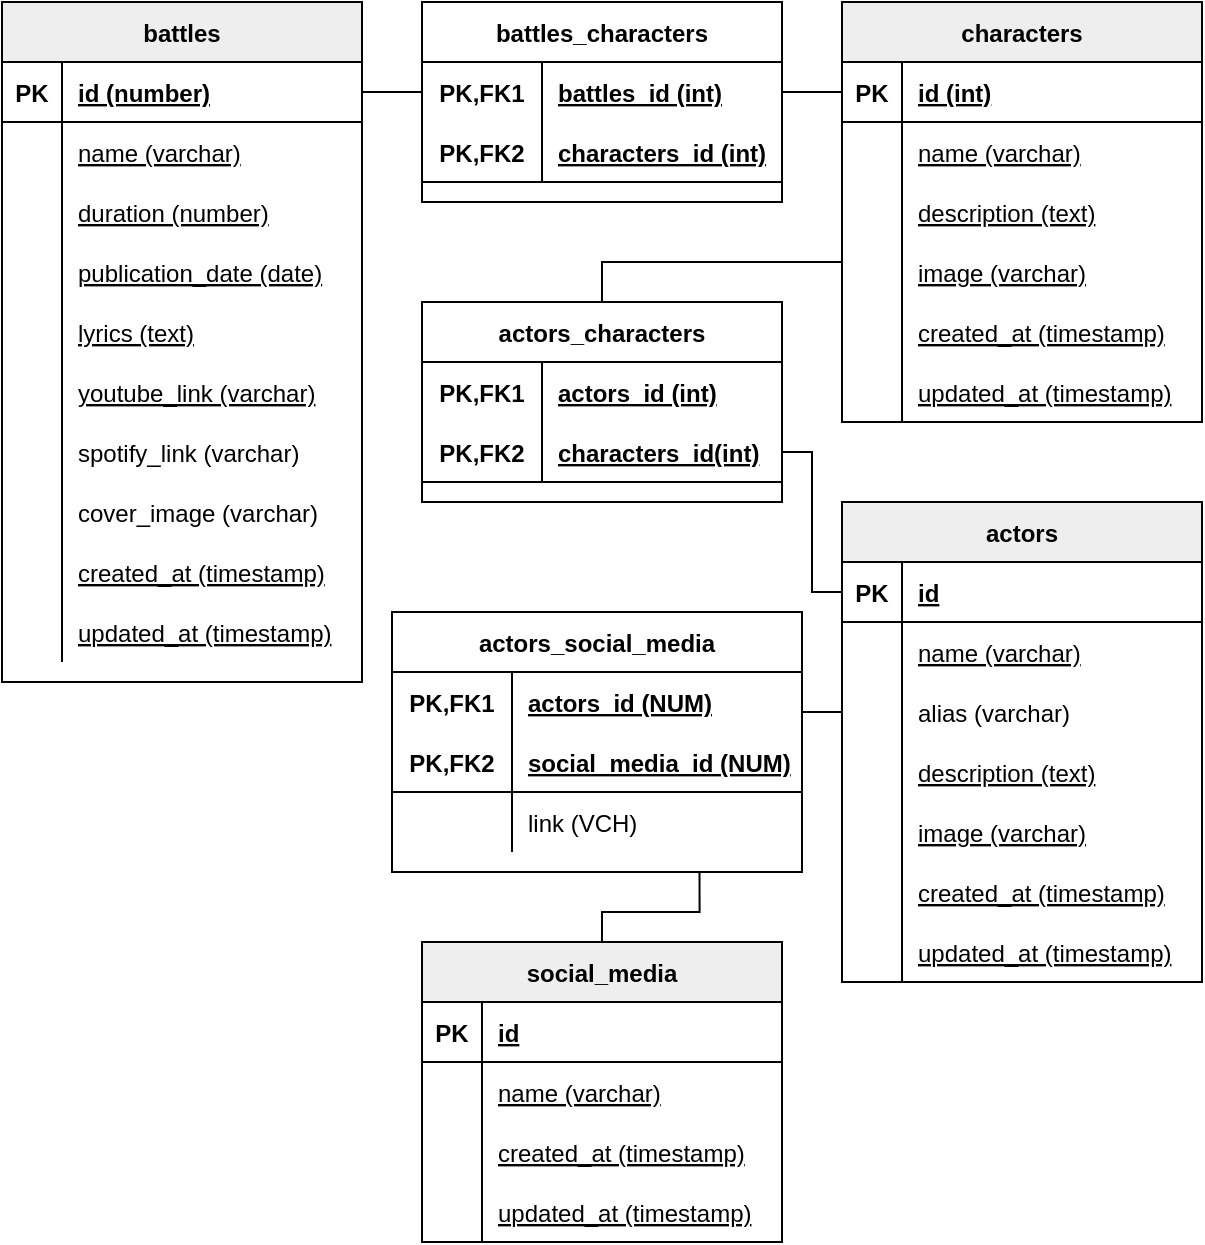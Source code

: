 <mxfile version="14.9.6" type="device"><diagram id="C5RBs43oDa-KdzZeNtuy" name="Page-1"><mxGraphModel dx="952" dy="644" grid="1" gridSize="10" guides="1" tooltips="1" connect="1" arrows="1" fold="1" page="1" pageScale="1" pageWidth="827" pageHeight="1169" math="0" shadow="0"><root><mxCell id="WIyWlLk6GJQsqaUBKTNV-0"/><mxCell id="WIyWlLk6GJQsqaUBKTNV-1" parent="WIyWlLk6GJQsqaUBKTNV-0"/><mxCell id="ADZzPNTdhYBdl-2jyVYL-12" value="battles" style="shape=table;startSize=30;container=1;collapsible=1;childLayout=tableLayout;fixedRows=1;rowLines=0;fontStyle=1;align=center;resizeLast=1;fillColor=#EEEEEE;" parent="WIyWlLk6GJQsqaUBKTNV-1" vertex="1"><mxGeometry y="190" width="180" height="340" as="geometry"/></mxCell><mxCell id="ADZzPNTdhYBdl-2jyVYL-13" value="" style="shape=partialRectangle;collapsible=0;dropTarget=0;pointerEvents=0;fillColor=none;top=0;left=0;bottom=1;right=0;points=[[0,0.5],[1,0.5]];portConstraint=eastwest;" parent="ADZzPNTdhYBdl-2jyVYL-12" vertex="1"><mxGeometry y="30" width="180" height="30" as="geometry"/></mxCell><mxCell id="ADZzPNTdhYBdl-2jyVYL-14" value="PK" style="shape=partialRectangle;connectable=0;fillColor=none;top=0;left=0;bottom=0;right=0;fontStyle=1;overflow=hidden;" parent="ADZzPNTdhYBdl-2jyVYL-13" vertex="1"><mxGeometry width="30" height="30" as="geometry"/></mxCell><mxCell id="ADZzPNTdhYBdl-2jyVYL-15" value="id (number)" style="shape=partialRectangle;connectable=0;fillColor=none;top=0;left=0;bottom=0;right=0;align=left;spacingLeft=6;fontStyle=5;overflow=hidden;" parent="ADZzPNTdhYBdl-2jyVYL-13" vertex="1"><mxGeometry x="30" width="150" height="30" as="geometry"/></mxCell><mxCell id="ADZzPNTdhYBdl-2jyVYL-16" value="" style="shape=partialRectangle;collapsible=0;dropTarget=0;pointerEvents=0;fillColor=none;top=0;left=0;bottom=0;right=0;points=[[0,0.5],[1,0.5]];portConstraint=eastwest;" parent="ADZzPNTdhYBdl-2jyVYL-12" vertex="1"><mxGeometry y="60" width="180" height="30" as="geometry"/></mxCell><mxCell id="ADZzPNTdhYBdl-2jyVYL-17" value="" style="shape=partialRectangle;connectable=0;fillColor=none;top=0;left=0;bottom=0;right=0;editable=1;overflow=hidden;" parent="ADZzPNTdhYBdl-2jyVYL-16" vertex="1"><mxGeometry width="30" height="30" as="geometry"/></mxCell><mxCell id="ADZzPNTdhYBdl-2jyVYL-18" value="name (varchar)" style="shape=partialRectangle;connectable=0;fillColor=none;top=0;left=0;bottom=0;right=0;align=left;spacingLeft=6;overflow=hidden;fontStyle=4" parent="ADZzPNTdhYBdl-2jyVYL-16" vertex="1"><mxGeometry x="30" width="150" height="30" as="geometry"/></mxCell><mxCell id="ADZzPNTdhYBdl-2jyVYL-19" value="" style="shape=partialRectangle;collapsible=0;dropTarget=0;pointerEvents=0;fillColor=none;top=0;left=0;bottom=0;right=0;points=[[0,0.5],[1,0.5]];portConstraint=eastwest;" parent="ADZzPNTdhYBdl-2jyVYL-12" vertex="1"><mxGeometry y="90" width="180" height="30" as="geometry"/></mxCell><mxCell id="ADZzPNTdhYBdl-2jyVYL-20" value="" style="shape=partialRectangle;connectable=0;fillColor=none;top=0;left=0;bottom=0;right=0;editable=1;overflow=hidden;" parent="ADZzPNTdhYBdl-2jyVYL-19" vertex="1"><mxGeometry width="30" height="30" as="geometry"/></mxCell><mxCell id="ADZzPNTdhYBdl-2jyVYL-21" value="duration (number)" style="shape=partialRectangle;connectable=0;fillColor=none;top=0;left=0;bottom=0;right=0;align=left;spacingLeft=6;overflow=hidden;fontStyle=4" parent="ADZzPNTdhYBdl-2jyVYL-19" vertex="1"><mxGeometry x="30" width="150" height="30" as="geometry"/></mxCell><mxCell id="ADZzPNTdhYBdl-2jyVYL-22" value="" style="shape=partialRectangle;collapsible=0;dropTarget=0;pointerEvents=0;fillColor=none;top=0;left=0;bottom=0;right=0;points=[[0,0.5],[1,0.5]];portConstraint=eastwest;" parent="ADZzPNTdhYBdl-2jyVYL-12" vertex="1"><mxGeometry y="120" width="180" height="30" as="geometry"/></mxCell><mxCell id="ADZzPNTdhYBdl-2jyVYL-23" value="" style="shape=partialRectangle;connectable=0;fillColor=none;top=0;left=0;bottom=0;right=0;editable=1;overflow=hidden;" parent="ADZzPNTdhYBdl-2jyVYL-22" vertex="1"><mxGeometry width="30" height="30" as="geometry"/></mxCell><mxCell id="ADZzPNTdhYBdl-2jyVYL-24" value="publication_date (date)" style="shape=partialRectangle;connectable=0;fillColor=none;top=0;left=0;bottom=0;right=0;align=left;spacingLeft=6;overflow=hidden;fontStyle=4" parent="ADZzPNTdhYBdl-2jyVYL-22" vertex="1"><mxGeometry x="30" width="150" height="30" as="geometry"/></mxCell><mxCell id="ADZzPNTdhYBdl-2jyVYL-38" value="" style="shape=partialRectangle;collapsible=0;dropTarget=0;pointerEvents=0;fillColor=none;top=0;left=0;bottom=0;right=0;points=[[0,0.5],[1,0.5]];portConstraint=eastwest;" parent="ADZzPNTdhYBdl-2jyVYL-12" vertex="1"><mxGeometry y="150" width="180" height="30" as="geometry"/></mxCell><mxCell id="ADZzPNTdhYBdl-2jyVYL-39" value="" style="shape=partialRectangle;connectable=0;fillColor=none;top=0;left=0;bottom=0;right=0;editable=1;overflow=hidden;" parent="ADZzPNTdhYBdl-2jyVYL-38" vertex="1"><mxGeometry width="30" height="30" as="geometry"/></mxCell><mxCell id="ADZzPNTdhYBdl-2jyVYL-40" value="lyrics (text)" style="shape=partialRectangle;connectable=0;fillColor=none;top=0;left=0;bottom=0;right=0;align=left;spacingLeft=6;overflow=hidden;fontStyle=4" parent="ADZzPNTdhYBdl-2jyVYL-38" vertex="1"><mxGeometry x="30" width="150" height="30" as="geometry"/></mxCell><mxCell id="ADZzPNTdhYBdl-2jyVYL-41" value="" style="shape=partialRectangle;collapsible=0;dropTarget=0;pointerEvents=0;fillColor=none;top=0;left=0;bottom=0;right=0;points=[[0,0.5],[1,0.5]];portConstraint=eastwest;" parent="ADZzPNTdhYBdl-2jyVYL-12" vertex="1"><mxGeometry y="180" width="180" height="30" as="geometry"/></mxCell><mxCell id="ADZzPNTdhYBdl-2jyVYL-42" value="" style="shape=partialRectangle;connectable=0;fillColor=none;top=0;left=0;bottom=0;right=0;editable=1;overflow=hidden;" parent="ADZzPNTdhYBdl-2jyVYL-41" vertex="1"><mxGeometry width="30" height="30" as="geometry"/></mxCell><mxCell id="ADZzPNTdhYBdl-2jyVYL-43" value="youtube_link (varchar)" style="shape=partialRectangle;connectable=0;fillColor=none;top=0;left=0;bottom=0;right=0;align=left;spacingLeft=6;overflow=hidden;fontStyle=4" parent="ADZzPNTdhYBdl-2jyVYL-41" vertex="1"><mxGeometry x="30" width="150" height="30" as="geometry"/></mxCell><mxCell id="ADZzPNTdhYBdl-2jyVYL-44" value="" style="shape=partialRectangle;collapsible=0;dropTarget=0;pointerEvents=0;fillColor=none;top=0;left=0;bottom=0;right=0;points=[[0,0.5],[1,0.5]];portConstraint=eastwest;" parent="ADZzPNTdhYBdl-2jyVYL-12" vertex="1"><mxGeometry y="210" width="180" height="30" as="geometry"/></mxCell><mxCell id="ADZzPNTdhYBdl-2jyVYL-45" value="" style="shape=partialRectangle;connectable=0;fillColor=none;top=0;left=0;bottom=0;right=0;editable=1;overflow=hidden;" parent="ADZzPNTdhYBdl-2jyVYL-44" vertex="1"><mxGeometry width="30" height="30" as="geometry"/></mxCell><mxCell id="ADZzPNTdhYBdl-2jyVYL-46" value="spotify_link (varchar)" style="shape=partialRectangle;connectable=0;fillColor=none;top=0;left=0;bottom=0;right=0;align=left;spacingLeft=6;overflow=hidden;" parent="ADZzPNTdhYBdl-2jyVYL-44" vertex="1"><mxGeometry x="30" width="150" height="30" as="geometry"/></mxCell><mxCell id="ADZzPNTdhYBdl-2jyVYL-47" value="" style="shape=partialRectangle;collapsible=0;dropTarget=0;pointerEvents=0;fillColor=none;top=0;left=0;bottom=0;right=0;points=[[0,0.5],[1,0.5]];portConstraint=eastwest;" parent="ADZzPNTdhYBdl-2jyVYL-12" vertex="1"><mxGeometry y="240" width="180" height="30" as="geometry"/></mxCell><mxCell id="ADZzPNTdhYBdl-2jyVYL-48" value="" style="shape=partialRectangle;connectable=0;fillColor=none;top=0;left=0;bottom=0;right=0;editable=1;overflow=hidden;" parent="ADZzPNTdhYBdl-2jyVYL-47" vertex="1"><mxGeometry width="30" height="30" as="geometry"/></mxCell><mxCell id="ADZzPNTdhYBdl-2jyVYL-49" value="cover_image (varchar)" style="shape=partialRectangle;connectable=0;fillColor=none;top=0;left=0;bottom=0;right=0;align=left;spacingLeft=6;overflow=hidden;" parent="ADZzPNTdhYBdl-2jyVYL-47" vertex="1"><mxGeometry x="30" width="150" height="30" as="geometry"/></mxCell><mxCell id="0YeldQYcMowtpOcQCSwm-0" value="" style="shape=partialRectangle;collapsible=0;dropTarget=0;pointerEvents=0;fillColor=none;top=0;left=0;bottom=0;right=0;points=[[0,0.5],[1,0.5]];portConstraint=eastwest;" parent="ADZzPNTdhYBdl-2jyVYL-12" vertex="1"><mxGeometry y="270" width="180" height="30" as="geometry"/></mxCell><mxCell id="0YeldQYcMowtpOcQCSwm-1" value="" style="shape=partialRectangle;connectable=0;fillColor=none;top=0;left=0;bottom=0;right=0;editable=1;overflow=hidden;" parent="0YeldQYcMowtpOcQCSwm-0" vertex="1"><mxGeometry width="30" height="30" as="geometry"/></mxCell><mxCell id="0YeldQYcMowtpOcQCSwm-2" value="created_at (timestamp)" style="shape=partialRectangle;connectable=0;fillColor=none;top=0;left=0;bottom=0;right=0;align=left;spacingLeft=6;overflow=hidden;fontStyle=4" parent="0YeldQYcMowtpOcQCSwm-0" vertex="1"><mxGeometry x="30" width="150" height="30" as="geometry"/></mxCell><mxCell id="0YeldQYcMowtpOcQCSwm-3" value="" style="shape=partialRectangle;collapsible=0;dropTarget=0;pointerEvents=0;fillColor=none;top=0;left=0;bottom=0;right=0;points=[[0,0.5],[1,0.5]];portConstraint=eastwest;" parent="ADZzPNTdhYBdl-2jyVYL-12" vertex="1"><mxGeometry y="300" width="180" height="30" as="geometry"/></mxCell><mxCell id="0YeldQYcMowtpOcQCSwm-4" value="" style="shape=partialRectangle;connectable=0;fillColor=none;top=0;left=0;bottom=0;right=0;editable=1;overflow=hidden;" parent="0YeldQYcMowtpOcQCSwm-3" vertex="1"><mxGeometry width="30" height="30" as="geometry"/></mxCell><mxCell id="0YeldQYcMowtpOcQCSwm-5" value="updated_at (timestamp)" style="shape=partialRectangle;connectable=0;fillColor=none;top=0;left=0;bottom=0;right=0;align=left;spacingLeft=6;overflow=hidden;fontStyle=4" parent="0YeldQYcMowtpOcQCSwm-3" vertex="1"><mxGeometry x="30" width="150" height="30" as="geometry"/></mxCell><mxCell id="ADZzPNTdhYBdl-2jyVYL-50" value="characters" style="shape=table;startSize=30;container=1;collapsible=1;childLayout=tableLayout;fixedRows=1;rowLines=0;fontStyle=1;align=center;resizeLast=1;fillColor=#EEEEEE;" parent="WIyWlLk6GJQsqaUBKTNV-1" vertex="1"><mxGeometry x="420" y="190" width="180" height="210" as="geometry"/></mxCell><mxCell id="ADZzPNTdhYBdl-2jyVYL-51" value="" style="shape=partialRectangle;collapsible=0;dropTarget=0;pointerEvents=0;fillColor=none;top=0;left=0;bottom=1;right=0;points=[[0,0.5],[1,0.5]];portConstraint=eastwest;" parent="ADZzPNTdhYBdl-2jyVYL-50" vertex="1"><mxGeometry y="30" width="180" height="30" as="geometry"/></mxCell><mxCell id="ADZzPNTdhYBdl-2jyVYL-52" value="PK" style="shape=partialRectangle;connectable=0;fillColor=none;top=0;left=0;bottom=0;right=0;fontStyle=1;overflow=hidden;" parent="ADZzPNTdhYBdl-2jyVYL-51" vertex="1"><mxGeometry width="30" height="30" as="geometry"/></mxCell><mxCell id="ADZzPNTdhYBdl-2jyVYL-53" value="id (int)" style="shape=partialRectangle;connectable=0;fillColor=none;top=0;left=0;bottom=0;right=0;align=left;spacingLeft=6;fontStyle=5;overflow=hidden;" parent="ADZzPNTdhYBdl-2jyVYL-51" vertex="1"><mxGeometry x="30" width="150" height="30" as="geometry"/></mxCell><mxCell id="ADZzPNTdhYBdl-2jyVYL-54" value="" style="shape=partialRectangle;collapsible=0;dropTarget=0;pointerEvents=0;fillColor=none;top=0;left=0;bottom=0;right=0;points=[[0,0.5],[1,0.5]];portConstraint=eastwest;" parent="ADZzPNTdhYBdl-2jyVYL-50" vertex="1"><mxGeometry y="60" width="180" height="30" as="geometry"/></mxCell><mxCell id="ADZzPNTdhYBdl-2jyVYL-55" value="" style="shape=partialRectangle;connectable=0;fillColor=none;top=0;left=0;bottom=0;right=0;editable=1;overflow=hidden;" parent="ADZzPNTdhYBdl-2jyVYL-54" vertex="1"><mxGeometry width="30" height="30" as="geometry"/></mxCell><mxCell id="ADZzPNTdhYBdl-2jyVYL-56" value="name (varchar)" style="shape=partialRectangle;connectable=0;fillColor=none;top=0;left=0;bottom=0;right=0;align=left;spacingLeft=6;overflow=hidden;fontStyle=4" parent="ADZzPNTdhYBdl-2jyVYL-54" vertex="1"><mxGeometry x="30" width="150" height="30" as="geometry"/></mxCell><mxCell id="ADZzPNTdhYBdl-2jyVYL-57" value="" style="shape=partialRectangle;collapsible=0;dropTarget=0;pointerEvents=0;fillColor=none;top=0;left=0;bottom=0;right=0;points=[[0,0.5],[1,0.5]];portConstraint=eastwest;" parent="ADZzPNTdhYBdl-2jyVYL-50" vertex="1"><mxGeometry y="90" width="180" height="30" as="geometry"/></mxCell><mxCell id="ADZzPNTdhYBdl-2jyVYL-58" value="" style="shape=partialRectangle;connectable=0;fillColor=none;top=0;left=0;bottom=0;right=0;editable=1;overflow=hidden;" parent="ADZzPNTdhYBdl-2jyVYL-57" vertex="1"><mxGeometry width="30" height="30" as="geometry"/></mxCell><mxCell id="ADZzPNTdhYBdl-2jyVYL-59" value="description (text)" style="shape=partialRectangle;connectable=0;fillColor=none;top=0;left=0;bottom=0;right=0;align=left;spacingLeft=6;overflow=hidden;fontStyle=4" parent="ADZzPNTdhYBdl-2jyVYL-57" vertex="1"><mxGeometry x="30" width="150" height="30" as="geometry"/></mxCell><mxCell id="0YeldQYcMowtpOcQCSwm-15" value="" style="shape=partialRectangle;collapsible=0;dropTarget=0;pointerEvents=0;fillColor=none;top=0;left=0;bottom=0;right=0;points=[[0,0.5],[1,0.5]];portConstraint=eastwest;" parent="ADZzPNTdhYBdl-2jyVYL-50" vertex="1"><mxGeometry y="120" width="180" height="30" as="geometry"/></mxCell><mxCell id="0YeldQYcMowtpOcQCSwm-16" value="" style="shape=partialRectangle;connectable=0;fillColor=none;top=0;left=0;bottom=0;right=0;editable=1;overflow=hidden;" parent="0YeldQYcMowtpOcQCSwm-15" vertex="1"><mxGeometry width="30" height="30" as="geometry"/></mxCell><mxCell id="0YeldQYcMowtpOcQCSwm-17" value="image (varchar)" style="shape=partialRectangle;connectable=0;fillColor=none;top=0;left=0;bottom=0;right=0;align=left;spacingLeft=6;overflow=hidden;fontStyle=4" parent="0YeldQYcMowtpOcQCSwm-15" vertex="1"><mxGeometry x="30" width="150" height="30" as="geometry"/></mxCell><mxCell id="0YeldQYcMowtpOcQCSwm-18" value="" style="shape=partialRectangle;collapsible=0;dropTarget=0;pointerEvents=0;fillColor=none;top=0;left=0;bottom=0;right=0;points=[[0,0.5],[1,0.5]];portConstraint=eastwest;" parent="ADZzPNTdhYBdl-2jyVYL-50" vertex="1"><mxGeometry y="150" width="180" height="30" as="geometry"/></mxCell><mxCell id="0YeldQYcMowtpOcQCSwm-19" value="" style="shape=partialRectangle;connectable=0;fillColor=none;top=0;left=0;bottom=0;right=0;editable=1;overflow=hidden;" parent="0YeldQYcMowtpOcQCSwm-18" vertex="1"><mxGeometry width="30" height="30" as="geometry"/></mxCell><mxCell id="0YeldQYcMowtpOcQCSwm-20" value="created_at (timestamp)" style="shape=partialRectangle;connectable=0;fillColor=none;top=0;left=0;bottom=0;right=0;align=left;spacingLeft=6;overflow=hidden;fontStyle=4" parent="0YeldQYcMowtpOcQCSwm-18" vertex="1"><mxGeometry x="30" width="150" height="30" as="geometry"/></mxCell><mxCell id="0YeldQYcMowtpOcQCSwm-21" value="" style="shape=partialRectangle;collapsible=0;dropTarget=0;pointerEvents=0;fillColor=none;top=0;left=0;bottom=0;right=0;points=[[0,0.5],[1,0.5]];portConstraint=eastwest;" parent="ADZzPNTdhYBdl-2jyVYL-50" vertex="1"><mxGeometry y="180" width="180" height="30" as="geometry"/></mxCell><mxCell id="0YeldQYcMowtpOcQCSwm-22" value="" style="shape=partialRectangle;connectable=0;fillColor=none;top=0;left=0;bottom=0;right=0;editable=1;overflow=hidden;" parent="0YeldQYcMowtpOcQCSwm-21" vertex="1"><mxGeometry width="30" height="30" as="geometry"/></mxCell><mxCell id="0YeldQYcMowtpOcQCSwm-23" value="updated_at (timestamp)" style="shape=partialRectangle;connectable=0;fillColor=none;top=0;left=0;bottom=0;right=0;align=left;spacingLeft=6;overflow=hidden;fontStyle=4" parent="0YeldQYcMowtpOcQCSwm-21" vertex="1"><mxGeometry x="30" width="150" height="30" as="geometry"/></mxCell><mxCell id="ADZzPNTdhYBdl-2jyVYL-75" value="actors" style="shape=table;startSize=30;container=1;collapsible=1;childLayout=tableLayout;fixedRows=1;rowLines=0;fontStyle=1;align=center;resizeLast=1;fillColor=#EEE;" parent="WIyWlLk6GJQsqaUBKTNV-1" vertex="1"><mxGeometry x="420" y="440" width="180" height="240" as="geometry"/></mxCell><mxCell id="ADZzPNTdhYBdl-2jyVYL-76" value="" style="shape=partialRectangle;collapsible=0;dropTarget=0;pointerEvents=0;fillColor=none;top=0;left=0;bottom=1;right=0;points=[[0,0.5],[1,0.5]];portConstraint=eastwest;" parent="ADZzPNTdhYBdl-2jyVYL-75" vertex="1"><mxGeometry y="30" width="180" height="30" as="geometry"/></mxCell><mxCell id="ADZzPNTdhYBdl-2jyVYL-77" value="PK" style="shape=partialRectangle;connectable=0;fillColor=none;top=0;left=0;bottom=0;right=0;fontStyle=1;overflow=hidden;" parent="ADZzPNTdhYBdl-2jyVYL-76" vertex="1"><mxGeometry width="30" height="30" as="geometry"/></mxCell><mxCell id="ADZzPNTdhYBdl-2jyVYL-78" value="id" style="shape=partialRectangle;connectable=0;fillColor=none;top=0;left=0;bottom=0;right=0;align=left;spacingLeft=6;fontStyle=5;overflow=hidden;" parent="ADZzPNTdhYBdl-2jyVYL-76" vertex="1"><mxGeometry x="30" width="150" height="30" as="geometry"/></mxCell><mxCell id="ADZzPNTdhYBdl-2jyVYL-79" value="" style="shape=partialRectangle;collapsible=0;dropTarget=0;pointerEvents=0;fillColor=none;top=0;left=0;bottom=0;right=0;points=[[0,0.5],[1,0.5]];portConstraint=eastwest;" parent="ADZzPNTdhYBdl-2jyVYL-75" vertex="1"><mxGeometry y="60" width="180" height="30" as="geometry"/></mxCell><mxCell id="ADZzPNTdhYBdl-2jyVYL-80" value="" style="shape=partialRectangle;connectable=0;fillColor=none;top=0;left=0;bottom=0;right=0;editable=1;overflow=hidden;" parent="ADZzPNTdhYBdl-2jyVYL-79" vertex="1"><mxGeometry width="30" height="30" as="geometry"/></mxCell><mxCell id="ADZzPNTdhYBdl-2jyVYL-81" value="name (varchar)" style="shape=partialRectangle;connectable=0;fillColor=none;top=0;left=0;bottom=0;right=0;align=left;spacingLeft=6;overflow=hidden;fontStyle=4" parent="ADZzPNTdhYBdl-2jyVYL-79" vertex="1"><mxGeometry x="30" width="150" height="30" as="geometry"/></mxCell><mxCell id="ADZzPNTdhYBdl-2jyVYL-85" value="" style="shape=partialRectangle;collapsible=0;dropTarget=0;pointerEvents=0;fillColor=none;top=0;left=0;bottom=0;right=0;points=[[0,0.5],[1,0.5]];portConstraint=eastwest;" parent="ADZzPNTdhYBdl-2jyVYL-75" vertex="1"><mxGeometry y="90" width="180" height="30" as="geometry"/></mxCell><mxCell id="ADZzPNTdhYBdl-2jyVYL-86" value="" style="shape=partialRectangle;connectable=0;fillColor=none;top=0;left=0;bottom=0;right=0;editable=1;overflow=hidden;" parent="ADZzPNTdhYBdl-2jyVYL-85" vertex="1"><mxGeometry width="30" height="30" as="geometry"/></mxCell><mxCell id="ADZzPNTdhYBdl-2jyVYL-87" value="alias (varchar)" style="shape=partialRectangle;connectable=0;fillColor=none;top=0;left=0;bottom=0;right=0;align=left;spacingLeft=6;overflow=hidden;" parent="ADZzPNTdhYBdl-2jyVYL-85" vertex="1"><mxGeometry x="30" width="150" height="30" as="geometry"/></mxCell><mxCell id="ADZzPNTdhYBdl-2jyVYL-82" value="" style="shape=partialRectangle;collapsible=0;dropTarget=0;pointerEvents=0;fillColor=none;top=0;left=0;bottom=0;right=0;points=[[0,0.5],[1,0.5]];portConstraint=eastwest;" parent="ADZzPNTdhYBdl-2jyVYL-75" vertex="1"><mxGeometry y="120" width="180" height="30" as="geometry"/></mxCell><mxCell id="ADZzPNTdhYBdl-2jyVYL-83" value="" style="shape=partialRectangle;connectable=0;fillColor=none;top=0;left=0;bottom=0;right=0;editable=1;overflow=hidden;" parent="ADZzPNTdhYBdl-2jyVYL-82" vertex="1"><mxGeometry width="30" height="30" as="geometry"/></mxCell><mxCell id="ADZzPNTdhYBdl-2jyVYL-84" value="description (text)" style="shape=partialRectangle;connectable=0;fillColor=none;top=0;left=0;bottom=0;right=0;align=left;spacingLeft=6;overflow=hidden;fontStyle=4" parent="ADZzPNTdhYBdl-2jyVYL-82" vertex="1"><mxGeometry x="30" width="150" height="30" as="geometry"/></mxCell><mxCell id="0YeldQYcMowtpOcQCSwm-6" value="" style="shape=partialRectangle;collapsible=0;dropTarget=0;pointerEvents=0;fillColor=none;top=0;left=0;bottom=0;right=0;points=[[0,0.5],[1,0.5]];portConstraint=eastwest;" parent="ADZzPNTdhYBdl-2jyVYL-75" vertex="1"><mxGeometry y="150" width="180" height="30" as="geometry"/></mxCell><mxCell id="0YeldQYcMowtpOcQCSwm-7" value="" style="shape=partialRectangle;connectable=0;fillColor=none;top=0;left=0;bottom=0;right=0;editable=1;overflow=hidden;" parent="0YeldQYcMowtpOcQCSwm-6" vertex="1"><mxGeometry width="30" height="30" as="geometry"/></mxCell><mxCell id="0YeldQYcMowtpOcQCSwm-8" value="image (varchar)" style="shape=partialRectangle;connectable=0;fillColor=none;top=0;left=0;bottom=0;right=0;align=left;spacingLeft=6;overflow=hidden;fontStyle=4" parent="0YeldQYcMowtpOcQCSwm-6" vertex="1"><mxGeometry x="30" width="150" height="30" as="geometry"/></mxCell><mxCell id="0YeldQYcMowtpOcQCSwm-9" value="" style="shape=partialRectangle;collapsible=0;dropTarget=0;pointerEvents=0;fillColor=none;top=0;left=0;bottom=0;right=0;points=[[0,0.5],[1,0.5]];portConstraint=eastwest;" parent="ADZzPNTdhYBdl-2jyVYL-75" vertex="1"><mxGeometry y="180" width="180" height="30" as="geometry"/></mxCell><mxCell id="0YeldQYcMowtpOcQCSwm-10" value="" style="shape=partialRectangle;connectable=0;fillColor=none;top=0;left=0;bottom=0;right=0;editable=1;overflow=hidden;" parent="0YeldQYcMowtpOcQCSwm-9" vertex="1"><mxGeometry width="30" height="30" as="geometry"/></mxCell><mxCell id="0YeldQYcMowtpOcQCSwm-11" value="created_at (timestamp)" style="shape=partialRectangle;connectable=0;fillColor=none;top=0;left=0;bottom=0;right=0;align=left;spacingLeft=6;overflow=hidden;fontStyle=4" parent="0YeldQYcMowtpOcQCSwm-9" vertex="1"><mxGeometry x="30" width="150" height="30" as="geometry"/></mxCell><mxCell id="0YeldQYcMowtpOcQCSwm-12" value="" style="shape=partialRectangle;collapsible=0;dropTarget=0;pointerEvents=0;fillColor=none;top=0;left=0;bottom=0;right=0;points=[[0,0.5],[1,0.5]];portConstraint=eastwest;" parent="ADZzPNTdhYBdl-2jyVYL-75" vertex="1"><mxGeometry y="210" width="180" height="30" as="geometry"/></mxCell><mxCell id="0YeldQYcMowtpOcQCSwm-13" value="" style="shape=partialRectangle;connectable=0;fillColor=none;top=0;left=0;bottom=0;right=0;editable=1;overflow=hidden;" parent="0YeldQYcMowtpOcQCSwm-12" vertex="1"><mxGeometry width="30" height="30" as="geometry"/></mxCell><mxCell id="0YeldQYcMowtpOcQCSwm-14" value="updated_at (timestamp)" style="shape=partialRectangle;connectable=0;fillColor=none;top=0;left=0;bottom=0;right=0;align=left;spacingLeft=6;overflow=hidden;fontStyle=4" parent="0YeldQYcMowtpOcQCSwm-12" vertex="1"><mxGeometry x="30" width="150" height="30" as="geometry"/></mxCell><mxCell id="ADZzPNTdhYBdl-2jyVYL-88" value="social_media" style="shape=table;startSize=30;container=1;collapsible=1;childLayout=tableLayout;fixedRows=1;rowLines=0;fontStyle=1;align=center;resizeLast=1;fillColor=#EEE;" parent="WIyWlLk6GJQsqaUBKTNV-1" vertex="1"><mxGeometry x="210" y="660" width="180" height="150" as="geometry"/></mxCell><mxCell id="ADZzPNTdhYBdl-2jyVYL-89" value="" style="shape=partialRectangle;collapsible=0;dropTarget=0;pointerEvents=0;fillColor=none;top=0;left=0;bottom=1;right=0;points=[[0,0.5],[1,0.5]];portConstraint=eastwest;" parent="ADZzPNTdhYBdl-2jyVYL-88" vertex="1"><mxGeometry y="30" width="180" height="30" as="geometry"/></mxCell><mxCell id="ADZzPNTdhYBdl-2jyVYL-90" value="PK" style="shape=partialRectangle;connectable=0;fillColor=none;top=0;left=0;bottom=0;right=0;fontStyle=1;overflow=hidden;" parent="ADZzPNTdhYBdl-2jyVYL-89" vertex="1"><mxGeometry width="30" height="30" as="geometry"/></mxCell><mxCell id="ADZzPNTdhYBdl-2jyVYL-91" value="id" style="shape=partialRectangle;connectable=0;fillColor=none;top=0;left=0;bottom=0;right=0;align=left;spacingLeft=6;fontStyle=5;overflow=hidden;" parent="ADZzPNTdhYBdl-2jyVYL-89" vertex="1"><mxGeometry x="30" width="150" height="30" as="geometry"/></mxCell><mxCell id="ADZzPNTdhYBdl-2jyVYL-92" value="" style="shape=partialRectangle;collapsible=0;dropTarget=0;pointerEvents=0;fillColor=none;top=0;left=0;bottom=0;right=0;points=[[0,0.5],[1,0.5]];portConstraint=eastwest;" parent="ADZzPNTdhYBdl-2jyVYL-88" vertex="1"><mxGeometry y="60" width="180" height="30" as="geometry"/></mxCell><mxCell id="ADZzPNTdhYBdl-2jyVYL-93" value="" style="shape=partialRectangle;connectable=0;fillColor=none;top=0;left=0;bottom=0;right=0;editable=1;overflow=hidden;" parent="ADZzPNTdhYBdl-2jyVYL-92" vertex="1"><mxGeometry width="30" height="30" as="geometry"/></mxCell><mxCell id="ADZzPNTdhYBdl-2jyVYL-94" value="name (varchar)" style="shape=partialRectangle;connectable=0;fillColor=none;top=0;left=0;bottom=0;right=0;align=left;spacingLeft=6;overflow=hidden;fontStyle=4" parent="ADZzPNTdhYBdl-2jyVYL-92" vertex="1"><mxGeometry x="30" width="150" height="30" as="geometry"/></mxCell><mxCell id="0YeldQYcMowtpOcQCSwm-24" value="" style="shape=partialRectangle;collapsible=0;dropTarget=0;pointerEvents=0;fillColor=none;top=0;left=0;bottom=0;right=0;points=[[0,0.5],[1,0.5]];portConstraint=eastwest;" parent="ADZzPNTdhYBdl-2jyVYL-88" vertex="1"><mxGeometry y="90" width="180" height="30" as="geometry"/></mxCell><mxCell id="0YeldQYcMowtpOcQCSwm-25" value="" style="shape=partialRectangle;connectable=0;fillColor=none;top=0;left=0;bottom=0;right=0;editable=1;overflow=hidden;" parent="0YeldQYcMowtpOcQCSwm-24" vertex="1"><mxGeometry width="30" height="30" as="geometry"/></mxCell><mxCell id="0YeldQYcMowtpOcQCSwm-26" value="created_at (timestamp)" style="shape=partialRectangle;connectable=0;fillColor=none;top=0;left=0;bottom=0;right=0;align=left;spacingLeft=6;overflow=hidden;fontStyle=4" parent="0YeldQYcMowtpOcQCSwm-24" vertex="1"><mxGeometry x="30" width="150" height="30" as="geometry"/></mxCell><mxCell id="0YeldQYcMowtpOcQCSwm-27" value="" style="shape=partialRectangle;collapsible=0;dropTarget=0;pointerEvents=0;fillColor=none;top=0;left=0;bottom=0;right=0;points=[[0,0.5],[1,0.5]];portConstraint=eastwest;" parent="ADZzPNTdhYBdl-2jyVYL-88" vertex="1"><mxGeometry y="120" width="180" height="30" as="geometry"/></mxCell><mxCell id="0YeldQYcMowtpOcQCSwm-28" value="" style="shape=partialRectangle;connectable=0;fillColor=none;top=0;left=0;bottom=0;right=0;editable=1;overflow=hidden;" parent="0YeldQYcMowtpOcQCSwm-27" vertex="1"><mxGeometry width="30" height="30" as="geometry"/></mxCell><mxCell id="0YeldQYcMowtpOcQCSwm-29" value="updated_at (timestamp)" style="shape=partialRectangle;connectable=0;fillColor=none;top=0;left=0;bottom=0;right=0;align=left;spacingLeft=6;overflow=hidden;fontStyle=4" parent="0YeldQYcMowtpOcQCSwm-27" vertex="1"><mxGeometry x="30" width="150" height="30" as="geometry"/></mxCell><mxCell id="ADZzPNTdhYBdl-2jyVYL-136" value="battles_characters" style="shape=table;startSize=30;container=1;collapsible=1;childLayout=tableLayout;fixedRows=1;rowLines=0;fontStyle=1;align=center;resizeLast=1;" parent="WIyWlLk6GJQsqaUBKTNV-1" vertex="1"><mxGeometry x="210" y="190" width="180" height="100" as="geometry"/></mxCell><mxCell id="ADZzPNTdhYBdl-2jyVYL-137" value="" style="shape=partialRectangle;collapsible=0;dropTarget=0;pointerEvents=0;fillColor=none;top=0;left=0;bottom=0;right=0;points=[[0,0.5],[1,0.5]];portConstraint=eastwest;" parent="ADZzPNTdhYBdl-2jyVYL-136" vertex="1"><mxGeometry y="30" width="180" height="30" as="geometry"/></mxCell><mxCell id="ADZzPNTdhYBdl-2jyVYL-138" value="PK,FK1" style="shape=partialRectangle;connectable=0;fillColor=none;top=0;left=0;bottom=0;right=0;fontStyle=1;overflow=hidden;" parent="ADZzPNTdhYBdl-2jyVYL-137" vertex="1"><mxGeometry width="60" height="30" as="geometry"/></mxCell><mxCell id="ADZzPNTdhYBdl-2jyVYL-139" value="battles_id (int)" style="shape=partialRectangle;connectable=0;fillColor=none;top=0;left=0;bottom=0;right=0;align=left;spacingLeft=6;fontStyle=5;overflow=hidden;" parent="ADZzPNTdhYBdl-2jyVYL-137" vertex="1"><mxGeometry x="60" width="120" height="30" as="geometry"/></mxCell><mxCell id="ADZzPNTdhYBdl-2jyVYL-140" value="" style="shape=partialRectangle;collapsible=0;dropTarget=0;pointerEvents=0;fillColor=none;top=0;left=0;bottom=1;right=0;points=[[0,0.5],[1,0.5]];portConstraint=eastwest;" parent="ADZzPNTdhYBdl-2jyVYL-136" vertex="1"><mxGeometry y="60" width="180" height="30" as="geometry"/></mxCell><mxCell id="ADZzPNTdhYBdl-2jyVYL-141" value="PK,FK2" style="shape=partialRectangle;connectable=0;fillColor=none;top=0;left=0;bottom=0;right=0;fontStyle=1;overflow=hidden;" parent="ADZzPNTdhYBdl-2jyVYL-140" vertex="1"><mxGeometry width="60" height="30" as="geometry"/></mxCell><mxCell id="ADZzPNTdhYBdl-2jyVYL-142" value="characters_id (int)" style="shape=partialRectangle;connectable=0;fillColor=none;top=0;left=0;bottom=0;right=0;align=left;spacingLeft=6;fontStyle=5;overflow=hidden;" parent="ADZzPNTdhYBdl-2jyVYL-140" vertex="1"><mxGeometry x="60" width="120" height="30" as="geometry"/></mxCell><mxCell id="ADZzPNTdhYBdl-2jyVYL-149" value="actors_characters" style="shape=table;startSize=30;container=1;collapsible=1;childLayout=tableLayout;fixedRows=1;rowLines=0;fontStyle=1;align=center;resizeLast=1;" parent="WIyWlLk6GJQsqaUBKTNV-1" vertex="1"><mxGeometry x="210" y="340" width="180" height="100" as="geometry"/></mxCell><mxCell id="ADZzPNTdhYBdl-2jyVYL-150" value="" style="shape=partialRectangle;collapsible=0;dropTarget=0;pointerEvents=0;fillColor=none;top=0;left=0;bottom=0;right=0;points=[[0,0.5],[1,0.5]];portConstraint=eastwest;" parent="ADZzPNTdhYBdl-2jyVYL-149" vertex="1"><mxGeometry y="30" width="180" height="30" as="geometry"/></mxCell><mxCell id="ADZzPNTdhYBdl-2jyVYL-151" value="PK,FK1" style="shape=partialRectangle;connectable=0;fillColor=none;top=0;left=0;bottom=0;right=0;fontStyle=1;overflow=hidden;" parent="ADZzPNTdhYBdl-2jyVYL-150" vertex="1"><mxGeometry width="60" height="30" as="geometry"/></mxCell><mxCell id="ADZzPNTdhYBdl-2jyVYL-152" value="actors_id (int)" style="shape=partialRectangle;connectable=0;fillColor=none;top=0;left=0;bottom=0;right=0;align=left;spacingLeft=6;fontStyle=5;overflow=hidden;" parent="ADZzPNTdhYBdl-2jyVYL-150" vertex="1"><mxGeometry x="60" width="120" height="30" as="geometry"/></mxCell><mxCell id="ADZzPNTdhYBdl-2jyVYL-153" value="" style="shape=partialRectangle;collapsible=0;dropTarget=0;pointerEvents=0;fillColor=none;top=0;left=0;bottom=1;right=0;points=[[0,0.5],[1,0.5]];portConstraint=eastwest;" parent="ADZzPNTdhYBdl-2jyVYL-149" vertex="1"><mxGeometry y="60" width="180" height="30" as="geometry"/></mxCell><mxCell id="ADZzPNTdhYBdl-2jyVYL-154" value="PK,FK2" style="shape=partialRectangle;connectable=0;fillColor=none;top=0;left=0;bottom=0;right=0;fontStyle=1;overflow=hidden;" parent="ADZzPNTdhYBdl-2jyVYL-153" vertex="1"><mxGeometry width="60" height="30" as="geometry"/></mxCell><mxCell id="ADZzPNTdhYBdl-2jyVYL-155" value="characters_id(int)" style="shape=partialRectangle;connectable=0;fillColor=none;top=0;left=0;bottom=0;right=0;align=left;spacingLeft=6;fontStyle=5;overflow=hidden;" parent="ADZzPNTdhYBdl-2jyVYL-153" vertex="1"><mxGeometry x="60" width="120" height="30" as="geometry"/></mxCell><mxCell id="0YeldQYcMowtpOcQCSwm-33" style="edgeStyle=orthogonalEdgeStyle;rounded=0;orthogonalLoop=1;jettySize=auto;html=1;exitX=0.75;exitY=1;exitDx=0;exitDy=0;entryX=0.5;entryY=0;entryDx=0;entryDy=0;endArrow=none;endFill=0;" parent="WIyWlLk6GJQsqaUBKTNV-1" source="ADZzPNTdhYBdl-2jyVYL-163" target="ADZzPNTdhYBdl-2jyVYL-88" edge="1"><mxGeometry relative="1" as="geometry"/></mxCell><mxCell id="ADZzPNTdhYBdl-2jyVYL-163" value="actors_social_media" style="shape=table;startSize=30;container=1;collapsible=1;childLayout=tableLayout;fixedRows=1;rowLines=0;fontStyle=1;align=center;resizeLast=1;" parent="WIyWlLk6GJQsqaUBKTNV-1" vertex="1"><mxGeometry x="195" y="495" width="205" height="130" as="geometry"/></mxCell><mxCell id="ADZzPNTdhYBdl-2jyVYL-164" value="" style="shape=partialRectangle;collapsible=0;dropTarget=0;pointerEvents=0;fillColor=none;top=0;left=0;bottom=0;right=0;points=[[0,0.5],[1,0.5]];portConstraint=eastwest;" parent="ADZzPNTdhYBdl-2jyVYL-163" vertex="1"><mxGeometry y="30" width="205" height="30" as="geometry"/></mxCell><mxCell id="ADZzPNTdhYBdl-2jyVYL-165" value="PK,FK1" style="shape=partialRectangle;connectable=0;fillColor=none;top=0;left=0;bottom=0;right=0;fontStyle=1;overflow=hidden;" parent="ADZzPNTdhYBdl-2jyVYL-164" vertex="1"><mxGeometry width="60" height="30" as="geometry"/></mxCell><mxCell id="ADZzPNTdhYBdl-2jyVYL-166" value="actors_id (NUM)" style="shape=partialRectangle;connectable=0;fillColor=none;top=0;left=0;bottom=0;right=0;align=left;spacingLeft=6;fontStyle=5;overflow=hidden;" parent="ADZzPNTdhYBdl-2jyVYL-164" vertex="1"><mxGeometry x="60" width="145" height="30" as="geometry"/></mxCell><mxCell id="ADZzPNTdhYBdl-2jyVYL-167" value="" style="shape=partialRectangle;collapsible=0;dropTarget=0;pointerEvents=0;fillColor=none;top=0;left=0;bottom=1;right=0;points=[[0,0.5],[1,0.5]];portConstraint=eastwest;" parent="ADZzPNTdhYBdl-2jyVYL-163" vertex="1"><mxGeometry y="60" width="205" height="30" as="geometry"/></mxCell><mxCell id="ADZzPNTdhYBdl-2jyVYL-168" value="PK,FK2" style="shape=partialRectangle;connectable=0;fillColor=none;top=0;left=0;bottom=0;right=0;fontStyle=1;overflow=hidden;" parent="ADZzPNTdhYBdl-2jyVYL-167" vertex="1"><mxGeometry width="60" height="30" as="geometry"/></mxCell><mxCell id="ADZzPNTdhYBdl-2jyVYL-169" value="social_media_id (NUM)" style="shape=partialRectangle;connectable=0;fillColor=none;top=0;left=0;bottom=0;right=0;align=left;spacingLeft=6;fontStyle=5;overflow=hidden;" parent="ADZzPNTdhYBdl-2jyVYL-167" vertex="1"><mxGeometry x="60" width="145" height="30" as="geometry"/></mxCell><mxCell id="ADZzPNTdhYBdl-2jyVYL-170" value="" style="shape=partialRectangle;collapsible=0;dropTarget=0;pointerEvents=0;fillColor=none;top=0;left=0;bottom=0;right=0;points=[[0,0.5],[1,0.5]];portConstraint=eastwest;" parent="ADZzPNTdhYBdl-2jyVYL-163" vertex="1"><mxGeometry y="90" width="205" height="30" as="geometry"/></mxCell><mxCell id="ADZzPNTdhYBdl-2jyVYL-171" value="" style="shape=partialRectangle;connectable=0;fillColor=none;top=0;left=0;bottom=0;right=0;editable=1;overflow=hidden;" parent="ADZzPNTdhYBdl-2jyVYL-170" vertex="1"><mxGeometry width="60" height="30" as="geometry"/></mxCell><mxCell id="ADZzPNTdhYBdl-2jyVYL-172" value="link (VCH)" style="shape=partialRectangle;connectable=0;fillColor=none;top=0;left=0;bottom=0;right=0;align=left;spacingLeft=6;overflow=hidden;" parent="ADZzPNTdhYBdl-2jyVYL-170" vertex="1"><mxGeometry x="60" width="145" height="30" as="geometry"/></mxCell><mxCell id="ADZzPNTdhYBdl-2jyVYL-176" style="edgeStyle=orthogonalEdgeStyle;rounded=0;orthogonalLoop=1;jettySize=auto;html=1;exitX=1;exitY=0.5;exitDx=0;exitDy=0;entryX=0;entryY=0.5;entryDx=0;entryDy=0;endArrow=none;endFill=0;" parent="WIyWlLk6GJQsqaUBKTNV-1" source="ADZzPNTdhYBdl-2jyVYL-13" target="ADZzPNTdhYBdl-2jyVYL-137" edge="1"><mxGeometry relative="1" as="geometry"/></mxCell><mxCell id="ADZzPNTdhYBdl-2jyVYL-177" style="edgeStyle=orthogonalEdgeStyle;rounded=0;orthogonalLoop=1;jettySize=auto;html=1;exitX=1;exitY=0.5;exitDx=0;exitDy=0;entryX=0;entryY=0.5;entryDx=0;entryDy=0;endArrow=none;endFill=0;" parent="WIyWlLk6GJQsqaUBKTNV-1" source="ADZzPNTdhYBdl-2jyVYL-137" target="ADZzPNTdhYBdl-2jyVYL-51" edge="1"><mxGeometry relative="1" as="geometry"/></mxCell><mxCell id="0YeldQYcMowtpOcQCSwm-30" style="rounded=0;orthogonalLoop=1;jettySize=auto;html=1;exitX=1;exitY=0.5;exitDx=0;exitDy=0;entryX=0;entryY=0.5;entryDx=0;entryDy=0;endArrow=none;endFill=0;edgeStyle=elbowEdgeStyle;" parent="WIyWlLk6GJQsqaUBKTNV-1" source="ADZzPNTdhYBdl-2jyVYL-153" target="ADZzPNTdhYBdl-2jyVYL-76" edge="1"><mxGeometry relative="1" as="geometry"/></mxCell><mxCell id="0YeldQYcMowtpOcQCSwm-31" style="edgeStyle=orthogonalEdgeStyle;rounded=0;orthogonalLoop=1;jettySize=auto;html=1;exitX=0;exitY=0.5;exitDx=0;exitDy=0;entryX=0.5;entryY=0;entryDx=0;entryDy=0;endArrow=none;endFill=0;" parent="WIyWlLk6GJQsqaUBKTNV-1" source="0YeldQYcMowtpOcQCSwm-15" target="ADZzPNTdhYBdl-2jyVYL-149" edge="1"><mxGeometry relative="1" as="geometry"><Array as="points"><mxPoint x="420" y="320"/><mxPoint x="300" y="320"/></Array></mxGeometry></mxCell><mxCell id="0YeldQYcMowtpOcQCSwm-32" style="edgeStyle=orthogonalEdgeStyle;rounded=0;orthogonalLoop=1;jettySize=auto;html=1;exitX=0;exitY=0.5;exitDx=0;exitDy=0;entryX=1;entryY=0.5;entryDx=0;entryDy=0;endArrow=none;endFill=0;" parent="WIyWlLk6GJQsqaUBKTNV-1" source="ADZzPNTdhYBdl-2jyVYL-85" target="ADZzPNTdhYBdl-2jyVYL-164" edge="1"><mxGeometry relative="1" as="geometry"/></mxCell></root></mxGraphModel></diagram></mxfile>